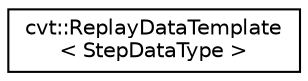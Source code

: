 digraph "Graphical Class Hierarchy"
{
 // LATEX_PDF_SIZE
  edge [fontname="Helvetica",fontsize="10",labelfontname="Helvetica",labelfontsize="10"];
  node [fontname="Helvetica",fontsize="10",shape=record];
  rankdir="LR";
  Node0 [label="cvt::ReplayDataTemplate\l\< StepDataType \>",height=0.2,width=0.4,color="black", fillcolor="white", style="filled",URL="$df/d79/structcvt_1_1ReplayDataTemplate.html",tooltip=" "];
}

